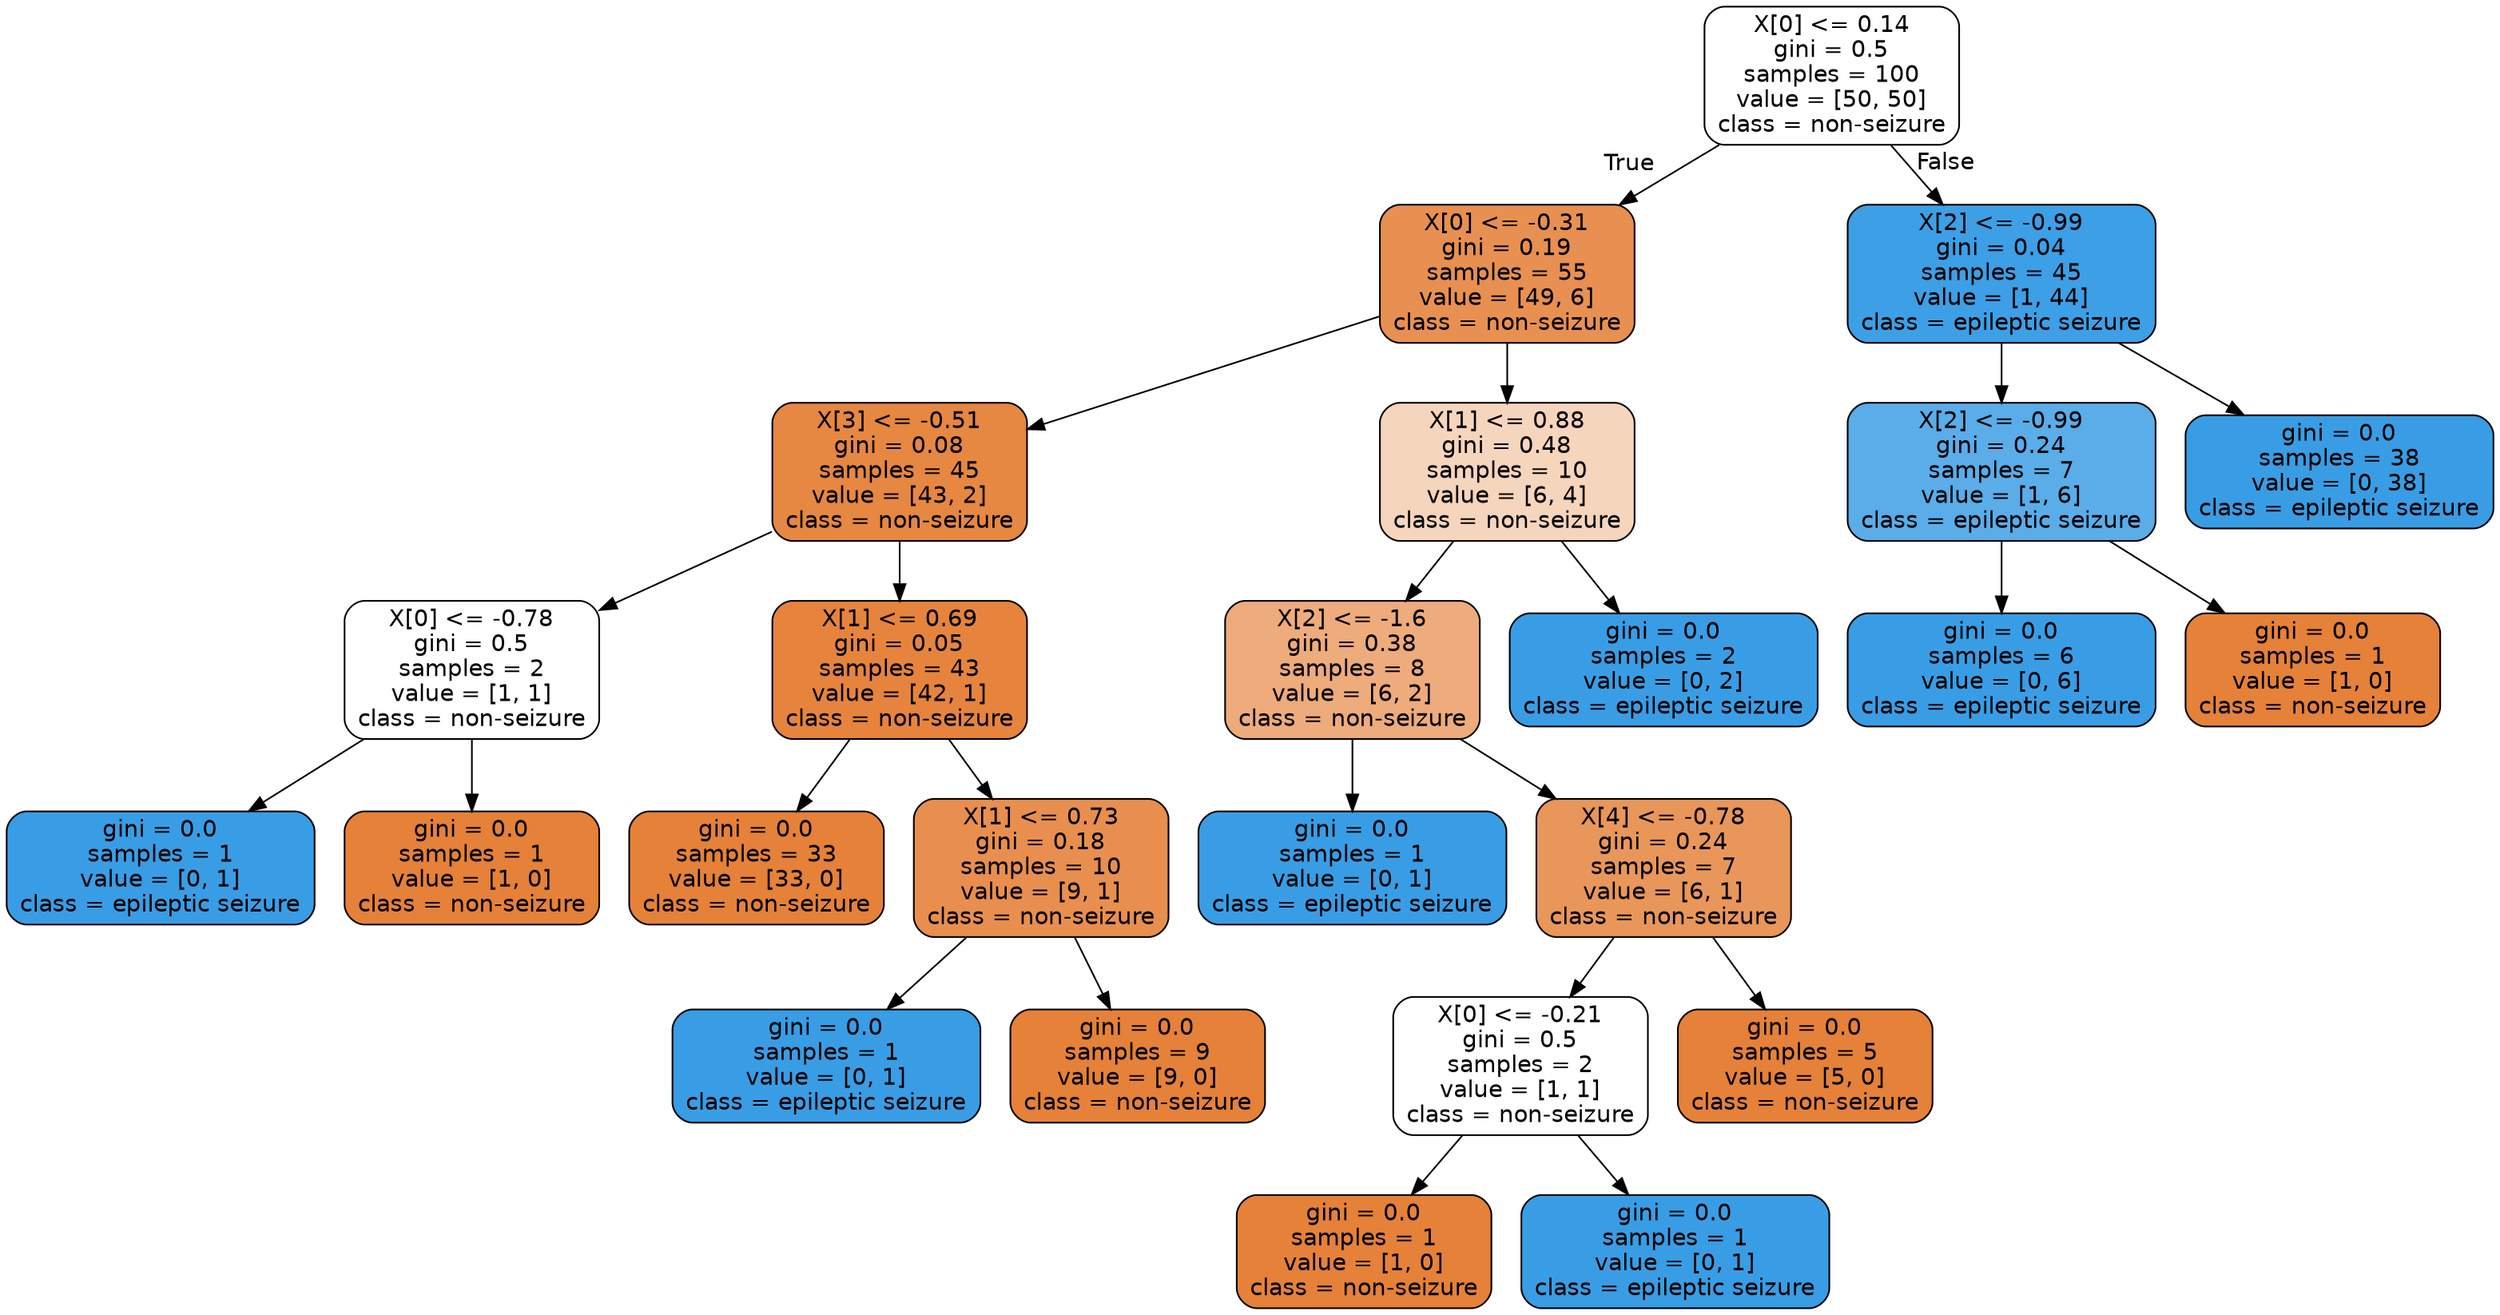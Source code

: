 digraph Tree {
node [shape=box, style="filled, rounded", color="black", fontname=helvetica] ;
edge [fontname=helvetica] ;
0 [label="X[0] <= 0.14\ngini = 0.5\nsamples = 100\nvalue = [50, 50]\nclass = non-seizure", fillcolor="#ffffff"] ;
1 [label="X[0] <= -0.31\ngini = 0.19\nsamples = 55\nvalue = [49, 6]\nclass = non-seizure", fillcolor="#e89051"] ;
0 -> 1 [labeldistance=2.5, labelangle=45, headlabel="True"] ;
2 [label="X[3] <= -0.51\ngini = 0.08\nsamples = 45\nvalue = [43, 2]\nclass = non-seizure", fillcolor="#e68742"] ;
1 -> 2 ;
3 [label="X[0] <= -0.78\ngini = 0.5\nsamples = 2\nvalue = [1, 1]\nclass = non-seizure", fillcolor="#ffffff"] ;
2 -> 3 ;
4 [label="gini = 0.0\nsamples = 1\nvalue = [0, 1]\nclass = epileptic seizure", fillcolor="#399de5"] ;
3 -> 4 ;
5 [label="gini = 0.0\nsamples = 1\nvalue = [1, 0]\nclass = non-seizure", fillcolor="#e58139"] ;
3 -> 5 ;
6 [label="X[1] <= 0.69\ngini = 0.05\nsamples = 43\nvalue = [42, 1]\nclass = non-seizure", fillcolor="#e6843e"] ;
2 -> 6 ;
7 [label="gini = 0.0\nsamples = 33\nvalue = [33, 0]\nclass = non-seizure", fillcolor="#e58139"] ;
6 -> 7 ;
8 [label="X[1] <= 0.73\ngini = 0.18\nsamples = 10\nvalue = [9, 1]\nclass = non-seizure", fillcolor="#e88f4f"] ;
6 -> 8 ;
9 [label="gini = 0.0\nsamples = 1\nvalue = [0, 1]\nclass = epileptic seizure", fillcolor="#399de5"] ;
8 -> 9 ;
10 [label="gini = 0.0\nsamples = 9\nvalue = [9, 0]\nclass = non-seizure", fillcolor="#e58139"] ;
8 -> 10 ;
11 [label="X[1] <= 0.88\ngini = 0.48\nsamples = 10\nvalue = [6, 4]\nclass = non-seizure", fillcolor="#f6d5bd"] ;
1 -> 11 ;
12 [label="X[2] <= -1.6\ngini = 0.38\nsamples = 8\nvalue = [6, 2]\nclass = non-seizure", fillcolor="#eeab7b"] ;
11 -> 12 ;
13 [label="gini = 0.0\nsamples = 1\nvalue = [0, 1]\nclass = epileptic seizure", fillcolor="#399de5"] ;
12 -> 13 ;
14 [label="X[4] <= -0.78\ngini = 0.24\nsamples = 7\nvalue = [6, 1]\nclass = non-seizure", fillcolor="#e9965a"] ;
12 -> 14 ;
15 [label="X[0] <= -0.21\ngini = 0.5\nsamples = 2\nvalue = [1, 1]\nclass = non-seizure", fillcolor="#ffffff"] ;
14 -> 15 ;
16 [label="gini = 0.0\nsamples = 1\nvalue = [1, 0]\nclass = non-seizure", fillcolor="#e58139"] ;
15 -> 16 ;
17 [label="gini = 0.0\nsamples = 1\nvalue = [0, 1]\nclass = epileptic seizure", fillcolor="#399de5"] ;
15 -> 17 ;
18 [label="gini = 0.0\nsamples = 5\nvalue = [5, 0]\nclass = non-seizure", fillcolor="#e58139"] ;
14 -> 18 ;
19 [label="gini = 0.0\nsamples = 2\nvalue = [0, 2]\nclass = epileptic seizure", fillcolor="#399de5"] ;
11 -> 19 ;
20 [label="X[2] <= -0.99\ngini = 0.04\nsamples = 45\nvalue = [1, 44]\nclass = epileptic seizure", fillcolor="#3d9fe6"] ;
0 -> 20 [labeldistance=2.5, labelangle=-45, headlabel="False"] ;
21 [label="X[2] <= -0.99\ngini = 0.24\nsamples = 7\nvalue = [1, 6]\nclass = epileptic seizure", fillcolor="#5aade9"] ;
20 -> 21 ;
22 [label="gini = 0.0\nsamples = 6\nvalue = [0, 6]\nclass = epileptic seizure", fillcolor="#399de5"] ;
21 -> 22 ;
23 [label="gini = 0.0\nsamples = 1\nvalue = [1, 0]\nclass = non-seizure", fillcolor="#e58139"] ;
21 -> 23 ;
24 [label="gini = 0.0\nsamples = 38\nvalue = [0, 38]\nclass = epileptic seizure", fillcolor="#399de5"] ;
20 -> 24 ;
}